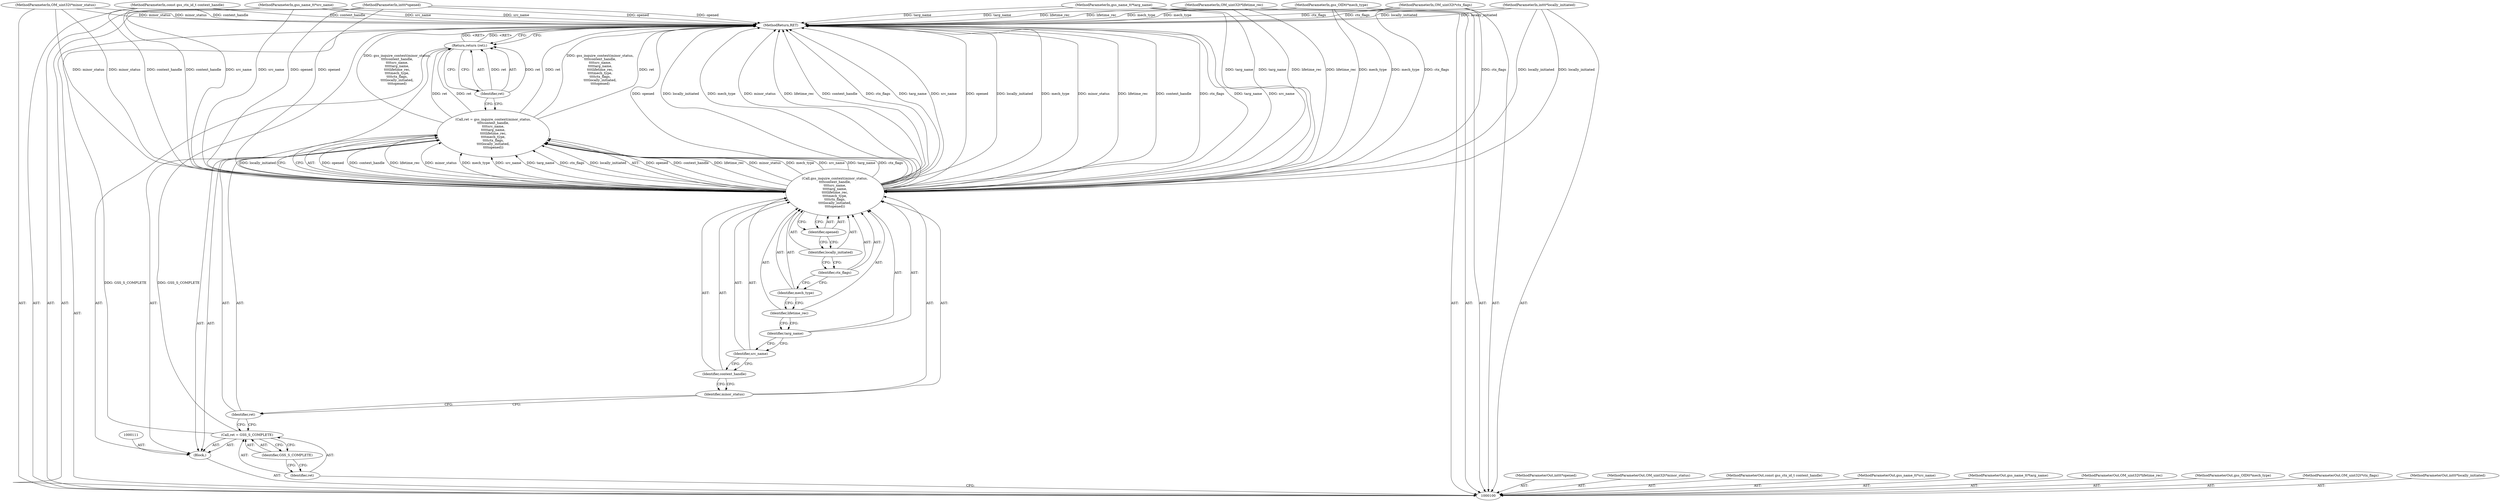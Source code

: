digraph "1_krb5_b51b33f2bc5d1497ddf5bd107f791c101695000d_13" {
"1000129" [label="(MethodReturn,RET)"];
"1000109" [label="(MethodParameterIn,int\t\t*opened)"];
"1000165" [label="(MethodParameterOut,int\t\t*opened)"];
"1000110" [label="(Block,)"];
"1000112" [label="(Call,ret = GSS_S_COMPLETE)"];
"1000113" [label="(Identifier,ret)"];
"1000114" [label="(Identifier,GSS_S_COMPLETE)"];
"1000115" [label="(Call,ret = gss_inquire_context(minor_status,\n\t\t\t\tcontext_handle,\n\t\t\t\tsrc_name,\n\t\t\t\ttarg_name,\n\t\t\t\tlifetime_rec,\n\t\t\t\tmech_type,\n\t\t\t\tctx_flags,\n\t\t\t\tlocally_initiated,\n\t\t\t\topened))"];
"1000116" [label="(Identifier,ret)"];
"1000118" [label="(Identifier,minor_status)"];
"1000117" [label="(Call,gss_inquire_context(minor_status,\n\t\t\t\tcontext_handle,\n\t\t\t\tsrc_name,\n\t\t\t\ttarg_name,\n\t\t\t\tlifetime_rec,\n\t\t\t\tmech_type,\n\t\t\t\tctx_flags,\n\t\t\t\tlocally_initiated,\n\t\t\t\topened))"];
"1000119" [label="(Identifier,context_handle)"];
"1000120" [label="(Identifier,src_name)"];
"1000121" [label="(Identifier,targ_name)"];
"1000122" [label="(Identifier,lifetime_rec)"];
"1000123" [label="(Identifier,mech_type)"];
"1000101" [label="(MethodParameterIn,OM_uint32\t*minor_status)"];
"1000157" [label="(MethodParameterOut,OM_uint32\t*minor_status)"];
"1000124" [label="(Identifier,ctx_flags)"];
"1000125" [label="(Identifier,locally_initiated)"];
"1000126" [label="(Identifier,opened)"];
"1000128" [label="(Identifier,ret)"];
"1000127" [label="(Return,return (ret);)"];
"1000102" [label="(MethodParameterIn,const gss_ctx_id_t context_handle)"];
"1000158" [label="(MethodParameterOut,const gss_ctx_id_t context_handle)"];
"1000103" [label="(MethodParameterIn,gss_name_t\t*src_name)"];
"1000159" [label="(MethodParameterOut,gss_name_t\t*src_name)"];
"1000104" [label="(MethodParameterIn,gss_name_t\t*targ_name)"];
"1000160" [label="(MethodParameterOut,gss_name_t\t*targ_name)"];
"1000105" [label="(MethodParameterIn,OM_uint32\t*lifetime_rec)"];
"1000161" [label="(MethodParameterOut,OM_uint32\t*lifetime_rec)"];
"1000106" [label="(MethodParameterIn,gss_OID\t\t*mech_type)"];
"1000162" [label="(MethodParameterOut,gss_OID\t\t*mech_type)"];
"1000107" [label="(MethodParameterIn,OM_uint32\t*ctx_flags)"];
"1000163" [label="(MethodParameterOut,OM_uint32\t*ctx_flags)"];
"1000108" [label="(MethodParameterIn,int\t\t*locally_initiated)"];
"1000164" [label="(MethodParameterOut,int\t\t*locally_initiated)"];
"1000129" -> "1000100"  [label="AST: "];
"1000129" -> "1000127"  [label="CFG: "];
"1000127" -> "1000129"  [label="DDG: <RET>"];
"1000115" -> "1000129"  [label="DDG: gss_inquire_context(minor_status,\n\t\t\t\tcontext_handle,\n\t\t\t\tsrc_name,\n\t\t\t\ttarg_name,\n\t\t\t\tlifetime_rec,\n\t\t\t\tmech_type,\n\t\t\t\tctx_flags,\n\t\t\t\tlocally_initiated,\n\t\t\t\topened)"];
"1000115" -> "1000129"  [label="DDG: ret"];
"1000117" -> "1000129"  [label="DDG: opened"];
"1000117" -> "1000129"  [label="DDG: locally_initiated"];
"1000117" -> "1000129"  [label="DDG: mech_type"];
"1000117" -> "1000129"  [label="DDG: minor_status"];
"1000117" -> "1000129"  [label="DDG: lifetime_rec"];
"1000117" -> "1000129"  [label="DDG: context_handle"];
"1000117" -> "1000129"  [label="DDG: ctx_flags"];
"1000117" -> "1000129"  [label="DDG: targ_name"];
"1000117" -> "1000129"  [label="DDG: src_name"];
"1000108" -> "1000129"  [label="DDG: locally_initiated"];
"1000107" -> "1000129"  [label="DDG: ctx_flags"];
"1000104" -> "1000129"  [label="DDG: targ_name"];
"1000105" -> "1000129"  [label="DDG: lifetime_rec"];
"1000112" -> "1000129"  [label="DDG: GSS_S_COMPLETE"];
"1000103" -> "1000129"  [label="DDG: src_name"];
"1000102" -> "1000129"  [label="DDG: context_handle"];
"1000101" -> "1000129"  [label="DDG: minor_status"];
"1000106" -> "1000129"  [label="DDG: mech_type"];
"1000109" -> "1000129"  [label="DDG: opened"];
"1000109" -> "1000100"  [label="AST: "];
"1000109" -> "1000129"  [label="DDG: opened"];
"1000109" -> "1000117"  [label="DDG: opened"];
"1000165" -> "1000100"  [label="AST: "];
"1000110" -> "1000100"  [label="AST: "];
"1000111" -> "1000110"  [label="AST: "];
"1000112" -> "1000110"  [label="AST: "];
"1000115" -> "1000110"  [label="AST: "];
"1000127" -> "1000110"  [label="AST: "];
"1000112" -> "1000110"  [label="AST: "];
"1000112" -> "1000114"  [label="CFG: "];
"1000113" -> "1000112"  [label="AST: "];
"1000114" -> "1000112"  [label="AST: "];
"1000116" -> "1000112"  [label="CFG: "];
"1000112" -> "1000129"  [label="DDG: GSS_S_COMPLETE"];
"1000113" -> "1000112"  [label="AST: "];
"1000113" -> "1000100"  [label="CFG: "];
"1000114" -> "1000113"  [label="CFG: "];
"1000114" -> "1000112"  [label="AST: "];
"1000114" -> "1000113"  [label="CFG: "];
"1000112" -> "1000114"  [label="CFG: "];
"1000115" -> "1000110"  [label="AST: "];
"1000115" -> "1000117"  [label="CFG: "];
"1000116" -> "1000115"  [label="AST: "];
"1000117" -> "1000115"  [label="AST: "];
"1000128" -> "1000115"  [label="CFG: "];
"1000115" -> "1000129"  [label="DDG: gss_inquire_context(minor_status,\n\t\t\t\tcontext_handle,\n\t\t\t\tsrc_name,\n\t\t\t\ttarg_name,\n\t\t\t\tlifetime_rec,\n\t\t\t\tmech_type,\n\t\t\t\tctx_flags,\n\t\t\t\tlocally_initiated,\n\t\t\t\topened)"];
"1000115" -> "1000129"  [label="DDG: ret"];
"1000117" -> "1000115"  [label="DDG: opened"];
"1000117" -> "1000115"  [label="DDG: context_handle"];
"1000117" -> "1000115"  [label="DDG: lifetime_rec"];
"1000117" -> "1000115"  [label="DDG: minor_status"];
"1000117" -> "1000115"  [label="DDG: mech_type"];
"1000117" -> "1000115"  [label="DDG: src_name"];
"1000117" -> "1000115"  [label="DDG: targ_name"];
"1000117" -> "1000115"  [label="DDG: ctx_flags"];
"1000117" -> "1000115"  [label="DDG: locally_initiated"];
"1000115" -> "1000127"  [label="DDG: ret"];
"1000116" -> "1000115"  [label="AST: "];
"1000116" -> "1000112"  [label="CFG: "];
"1000118" -> "1000116"  [label="CFG: "];
"1000118" -> "1000117"  [label="AST: "];
"1000118" -> "1000116"  [label="CFG: "];
"1000119" -> "1000118"  [label="CFG: "];
"1000117" -> "1000115"  [label="AST: "];
"1000117" -> "1000126"  [label="CFG: "];
"1000118" -> "1000117"  [label="AST: "];
"1000119" -> "1000117"  [label="AST: "];
"1000120" -> "1000117"  [label="AST: "];
"1000121" -> "1000117"  [label="AST: "];
"1000122" -> "1000117"  [label="AST: "];
"1000123" -> "1000117"  [label="AST: "];
"1000124" -> "1000117"  [label="AST: "];
"1000125" -> "1000117"  [label="AST: "];
"1000126" -> "1000117"  [label="AST: "];
"1000115" -> "1000117"  [label="CFG: "];
"1000117" -> "1000129"  [label="DDG: opened"];
"1000117" -> "1000129"  [label="DDG: locally_initiated"];
"1000117" -> "1000129"  [label="DDG: mech_type"];
"1000117" -> "1000129"  [label="DDG: minor_status"];
"1000117" -> "1000129"  [label="DDG: lifetime_rec"];
"1000117" -> "1000129"  [label="DDG: context_handle"];
"1000117" -> "1000129"  [label="DDG: ctx_flags"];
"1000117" -> "1000129"  [label="DDG: targ_name"];
"1000117" -> "1000129"  [label="DDG: src_name"];
"1000117" -> "1000115"  [label="DDG: opened"];
"1000117" -> "1000115"  [label="DDG: context_handle"];
"1000117" -> "1000115"  [label="DDG: lifetime_rec"];
"1000117" -> "1000115"  [label="DDG: minor_status"];
"1000117" -> "1000115"  [label="DDG: mech_type"];
"1000117" -> "1000115"  [label="DDG: src_name"];
"1000117" -> "1000115"  [label="DDG: targ_name"];
"1000117" -> "1000115"  [label="DDG: ctx_flags"];
"1000117" -> "1000115"  [label="DDG: locally_initiated"];
"1000101" -> "1000117"  [label="DDG: minor_status"];
"1000102" -> "1000117"  [label="DDG: context_handle"];
"1000103" -> "1000117"  [label="DDG: src_name"];
"1000104" -> "1000117"  [label="DDG: targ_name"];
"1000105" -> "1000117"  [label="DDG: lifetime_rec"];
"1000106" -> "1000117"  [label="DDG: mech_type"];
"1000107" -> "1000117"  [label="DDG: ctx_flags"];
"1000108" -> "1000117"  [label="DDG: locally_initiated"];
"1000109" -> "1000117"  [label="DDG: opened"];
"1000119" -> "1000117"  [label="AST: "];
"1000119" -> "1000118"  [label="CFG: "];
"1000120" -> "1000119"  [label="CFG: "];
"1000120" -> "1000117"  [label="AST: "];
"1000120" -> "1000119"  [label="CFG: "];
"1000121" -> "1000120"  [label="CFG: "];
"1000121" -> "1000117"  [label="AST: "];
"1000121" -> "1000120"  [label="CFG: "];
"1000122" -> "1000121"  [label="CFG: "];
"1000122" -> "1000117"  [label="AST: "];
"1000122" -> "1000121"  [label="CFG: "];
"1000123" -> "1000122"  [label="CFG: "];
"1000123" -> "1000117"  [label="AST: "];
"1000123" -> "1000122"  [label="CFG: "];
"1000124" -> "1000123"  [label="CFG: "];
"1000101" -> "1000100"  [label="AST: "];
"1000101" -> "1000129"  [label="DDG: minor_status"];
"1000101" -> "1000117"  [label="DDG: minor_status"];
"1000157" -> "1000100"  [label="AST: "];
"1000124" -> "1000117"  [label="AST: "];
"1000124" -> "1000123"  [label="CFG: "];
"1000125" -> "1000124"  [label="CFG: "];
"1000125" -> "1000117"  [label="AST: "];
"1000125" -> "1000124"  [label="CFG: "];
"1000126" -> "1000125"  [label="CFG: "];
"1000126" -> "1000117"  [label="AST: "];
"1000126" -> "1000125"  [label="CFG: "];
"1000117" -> "1000126"  [label="CFG: "];
"1000128" -> "1000127"  [label="AST: "];
"1000128" -> "1000115"  [label="CFG: "];
"1000127" -> "1000128"  [label="CFG: "];
"1000128" -> "1000127"  [label="DDG: ret"];
"1000127" -> "1000110"  [label="AST: "];
"1000127" -> "1000128"  [label="CFG: "];
"1000128" -> "1000127"  [label="AST: "];
"1000129" -> "1000127"  [label="CFG: "];
"1000127" -> "1000129"  [label="DDG: <RET>"];
"1000128" -> "1000127"  [label="DDG: ret"];
"1000115" -> "1000127"  [label="DDG: ret"];
"1000102" -> "1000100"  [label="AST: "];
"1000102" -> "1000129"  [label="DDG: context_handle"];
"1000102" -> "1000117"  [label="DDG: context_handle"];
"1000158" -> "1000100"  [label="AST: "];
"1000103" -> "1000100"  [label="AST: "];
"1000103" -> "1000129"  [label="DDG: src_name"];
"1000103" -> "1000117"  [label="DDG: src_name"];
"1000159" -> "1000100"  [label="AST: "];
"1000104" -> "1000100"  [label="AST: "];
"1000104" -> "1000129"  [label="DDG: targ_name"];
"1000104" -> "1000117"  [label="DDG: targ_name"];
"1000160" -> "1000100"  [label="AST: "];
"1000105" -> "1000100"  [label="AST: "];
"1000105" -> "1000129"  [label="DDG: lifetime_rec"];
"1000105" -> "1000117"  [label="DDG: lifetime_rec"];
"1000161" -> "1000100"  [label="AST: "];
"1000106" -> "1000100"  [label="AST: "];
"1000106" -> "1000129"  [label="DDG: mech_type"];
"1000106" -> "1000117"  [label="DDG: mech_type"];
"1000162" -> "1000100"  [label="AST: "];
"1000107" -> "1000100"  [label="AST: "];
"1000107" -> "1000129"  [label="DDG: ctx_flags"];
"1000107" -> "1000117"  [label="DDG: ctx_flags"];
"1000163" -> "1000100"  [label="AST: "];
"1000108" -> "1000100"  [label="AST: "];
"1000108" -> "1000129"  [label="DDG: locally_initiated"];
"1000108" -> "1000117"  [label="DDG: locally_initiated"];
"1000164" -> "1000100"  [label="AST: "];
}
